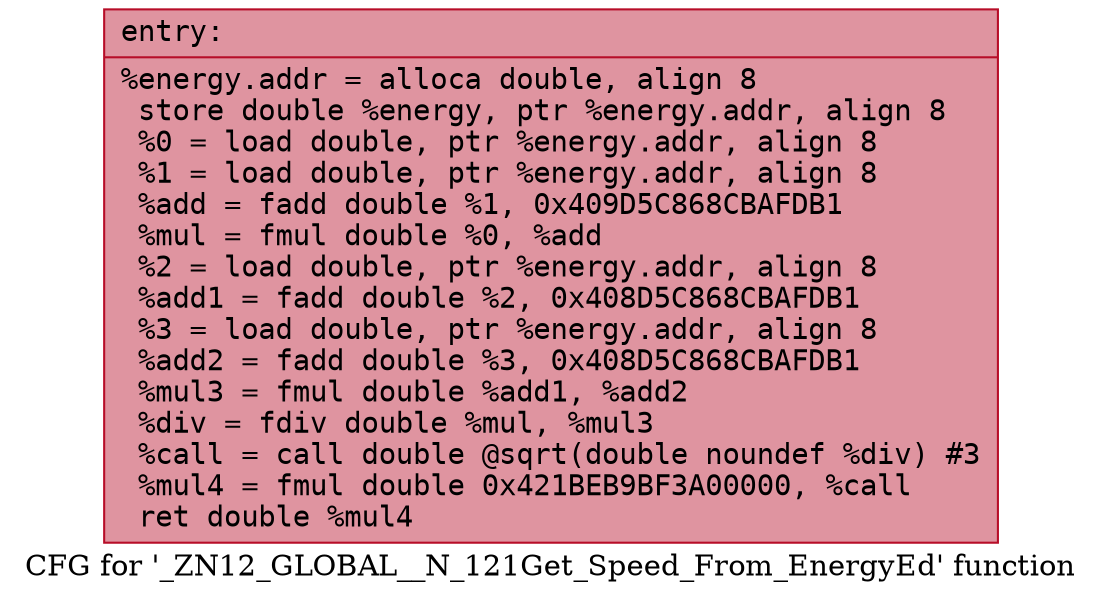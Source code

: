 digraph "CFG for '_ZN12_GLOBAL__N_121Get_Speed_From_EnergyEd' function" {
	label="CFG for '_ZN12_GLOBAL__N_121Get_Speed_From_EnergyEd' function";

	Node0x55f4622ba950 [shape=record,color="#b70d28ff", style=filled, fillcolor="#b70d2870" fontname="Courier",label="{entry:\l|  %energy.addr = alloca double, align 8\l  store double %energy, ptr %energy.addr, align 8\l  %0 = load double, ptr %energy.addr, align 8\l  %1 = load double, ptr %energy.addr, align 8\l  %add = fadd double %1, 0x409D5C868CBAFDB1\l  %mul = fmul double %0, %add\l  %2 = load double, ptr %energy.addr, align 8\l  %add1 = fadd double %2, 0x408D5C868CBAFDB1\l  %3 = load double, ptr %energy.addr, align 8\l  %add2 = fadd double %3, 0x408D5C868CBAFDB1\l  %mul3 = fmul double %add1, %add2\l  %div = fdiv double %mul, %mul3\l  %call = call double @sqrt(double noundef %div) #3\l  %mul4 = fmul double 0x421BEB9BF3A00000, %call\l  ret double %mul4\l}"];
}
